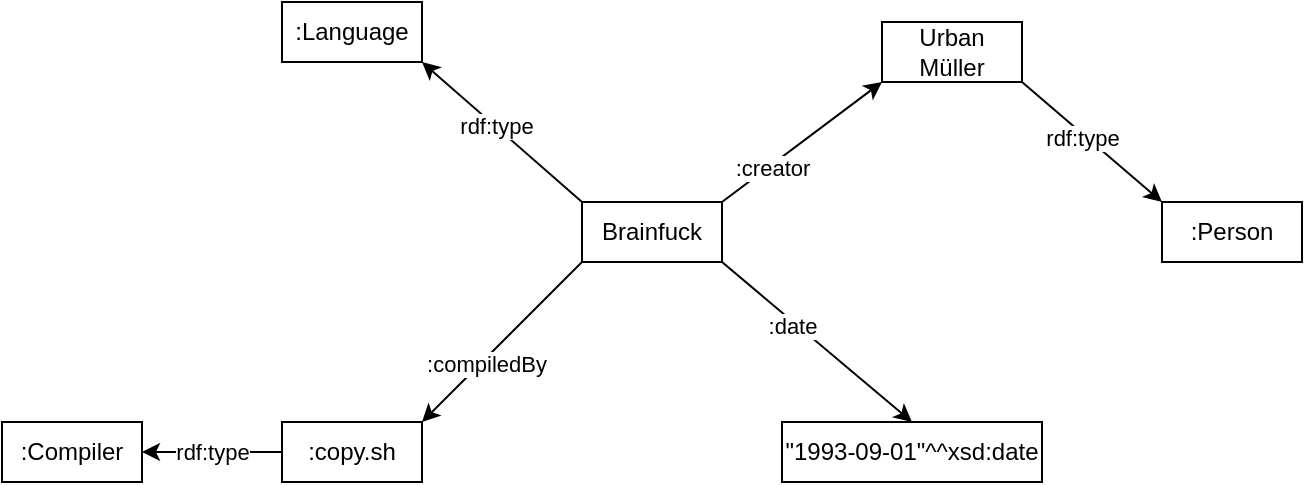 <mxfile version="22.1.5" type="device">
  <diagram name="Page-1" id="1yKIucM5vdOgJ_kGE98q">
    <mxGraphModel dx="1434" dy="800" grid="1" gridSize="10" guides="1" tooltips="1" connect="1" arrows="1" fold="1" page="1" pageScale="1" pageWidth="850" pageHeight="1100" math="0" shadow="0">
      <root>
        <mxCell id="0" />
        <mxCell id="1" parent="0" />
        <mxCell id="_taAfA5v00KtlvDbRlJR-1" value="Brainfuck" style="rounded=0;whiteSpace=wrap;html=1;" vertex="1" parent="1">
          <mxGeometry x="380" y="330" width="70" height="30" as="geometry" />
        </mxCell>
        <mxCell id="_taAfA5v00KtlvDbRlJR-2" value=":Language" style="rounded=0;whiteSpace=wrap;html=1;" vertex="1" parent="1">
          <mxGeometry x="230" y="230" width="70" height="30" as="geometry" />
        </mxCell>
        <mxCell id="_taAfA5v00KtlvDbRlJR-3" value="" style="endArrow=classic;html=1;rounded=0;entryX=1;entryY=1;entryDx=0;entryDy=0;exitX=0;exitY=0;exitDx=0;exitDy=0;" edge="1" parent="1" source="_taAfA5v00KtlvDbRlJR-1" target="_taAfA5v00KtlvDbRlJR-2">
          <mxGeometry width="50" height="50" relative="1" as="geometry">
            <mxPoint x="280" y="340" as="sourcePoint" />
            <mxPoint x="330" y="290" as="targetPoint" />
          </mxGeometry>
        </mxCell>
        <mxCell id="_taAfA5v00KtlvDbRlJR-4" value="rdf:type" style="edgeLabel;html=1;align=center;verticalAlign=middle;resizable=0;points=[];" vertex="1" connectable="0" parent="_taAfA5v00KtlvDbRlJR-3">
          <mxGeometry x="0.08" relative="1" as="geometry">
            <mxPoint as="offset" />
          </mxGeometry>
        </mxCell>
        <mxCell id="_taAfA5v00KtlvDbRlJR-5" value="Urban Müller" style="rounded=0;whiteSpace=wrap;html=1;" vertex="1" parent="1">
          <mxGeometry x="530" y="240" width="70" height="30" as="geometry" />
        </mxCell>
        <mxCell id="_taAfA5v00KtlvDbRlJR-7" value="" style="endArrow=classic;html=1;rounded=0;exitX=1;exitY=0;exitDx=0;exitDy=0;entryX=0;entryY=1;entryDx=0;entryDy=0;" edge="1" parent="1" source="_taAfA5v00KtlvDbRlJR-1" target="_taAfA5v00KtlvDbRlJR-5">
          <mxGeometry width="50" height="50" relative="1" as="geometry">
            <mxPoint x="480" y="320" as="sourcePoint" />
            <mxPoint x="530" y="270" as="targetPoint" />
          </mxGeometry>
        </mxCell>
        <mxCell id="_taAfA5v00KtlvDbRlJR-8" value=":creator" style="edgeLabel;html=1;align=center;verticalAlign=middle;resizable=0;points=[];" vertex="1" connectable="0" parent="_taAfA5v00KtlvDbRlJR-7">
          <mxGeometry x="-0.396" y="-1" relative="1" as="geometry">
            <mxPoint as="offset" />
          </mxGeometry>
        </mxCell>
        <mxCell id="_taAfA5v00KtlvDbRlJR-9" value=":Person" style="rounded=0;whiteSpace=wrap;html=1;" vertex="1" parent="1">
          <mxGeometry x="670" y="330" width="70" height="30" as="geometry" />
        </mxCell>
        <mxCell id="_taAfA5v00KtlvDbRlJR-10" value="" style="endArrow=classic;html=1;rounded=0;entryX=0;entryY=0;entryDx=0;entryDy=0;exitX=1;exitY=1;exitDx=0;exitDy=0;" edge="1" parent="1" source="_taAfA5v00KtlvDbRlJR-5" target="_taAfA5v00KtlvDbRlJR-9">
          <mxGeometry width="50" height="50" relative="1" as="geometry">
            <mxPoint x="580" y="340" as="sourcePoint" />
            <mxPoint x="630" y="290" as="targetPoint" />
          </mxGeometry>
        </mxCell>
        <mxCell id="_taAfA5v00KtlvDbRlJR-11" value="rdf:type" style="edgeLabel;html=1;align=center;verticalAlign=middle;resizable=0;points=[];" vertex="1" connectable="0" parent="_taAfA5v00KtlvDbRlJR-10">
          <mxGeometry x="-0.111" y="-2" relative="1" as="geometry">
            <mxPoint as="offset" />
          </mxGeometry>
        </mxCell>
        <mxCell id="_taAfA5v00KtlvDbRlJR-16" value="rdf:type" style="edgeStyle=orthogonalEdgeStyle;rounded=0;orthogonalLoop=1;jettySize=auto;html=1;entryX=1;entryY=0.5;entryDx=0;entryDy=0;" edge="1" parent="1" source="_taAfA5v00KtlvDbRlJR-12" target="_taAfA5v00KtlvDbRlJR-15">
          <mxGeometry relative="1" as="geometry" />
        </mxCell>
        <mxCell id="_taAfA5v00KtlvDbRlJR-12" value=":copy.sh" style="rounded=0;whiteSpace=wrap;html=1;" vertex="1" parent="1">
          <mxGeometry x="230" y="440" width="70" height="30" as="geometry" />
        </mxCell>
        <mxCell id="_taAfA5v00KtlvDbRlJR-13" value="" style="endArrow=classic;html=1;rounded=0;entryX=1;entryY=0;entryDx=0;entryDy=0;exitX=0;exitY=1;exitDx=0;exitDy=0;" edge="1" parent="1" source="_taAfA5v00KtlvDbRlJR-1" target="_taAfA5v00KtlvDbRlJR-12">
          <mxGeometry width="50" height="50" relative="1" as="geometry">
            <mxPoint x="370" y="450" as="sourcePoint" />
            <mxPoint x="420" y="400" as="targetPoint" />
          </mxGeometry>
        </mxCell>
        <mxCell id="_taAfA5v00KtlvDbRlJR-14" value=":compiledBy" style="edgeLabel;html=1;align=center;verticalAlign=middle;resizable=0;points=[];" vertex="1" connectable="0" parent="_taAfA5v00KtlvDbRlJR-13">
          <mxGeometry x="0.225" y="1" relative="1" as="geometry">
            <mxPoint y="1" as="offset" />
          </mxGeometry>
        </mxCell>
        <mxCell id="_taAfA5v00KtlvDbRlJR-15" value=":Compiler" style="rounded=0;whiteSpace=wrap;html=1;" vertex="1" parent="1">
          <mxGeometry x="90" y="440" width="70" height="30" as="geometry" />
        </mxCell>
        <mxCell id="_taAfA5v00KtlvDbRlJR-19" value="&quot;1993-09-01&quot;^^xsd:date" style="rounded=0;whiteSpace=wrap;html=1;" vertex="1" parent="1">
          <mxGeometry x="480" y="440" width="130" height="30" as="geometry" />
        </mxCell>
        <mxCell id="_taAfA5v00KtlvDbRlJR-20" value="" style="endArrow=classic;html=1;rounded=0;exitX=1;exitY=1;exitDx=0;exitDy=0;entryX=0.5;entryY=0;entryDx=0;entryDy=0;" edge="1" parent="1" source="_taAfA5v00KtlvDbRlJR-1" target="_taAfA5v00KtlvDbRlJR-19">
          <mxGeometry width="50" height="50" relative="1" as="geometry">
            <mxPoint x="450" y="440" as="sourcePoint" />
            <mxPoint x="500" y="390" as="targetPoint" />
          </mxGeometry>
        </mxCell>
        <mxCell id="_taAfA5v00KtlvDbRlJR-21" value=":date" style="edgeLabel;html=1;align=center;verticalAlign=middle;resizable=0;points=[];" vertex="1" connectable="0" parent="_taAfA5v00KtlvDbRlJR-20">
          <mxGeometry x="-0.237" y="-2" relative="1" as="geometry">
            <mxPoint as="offset" />
          </mxGeometry>
        </mxCell>
      </root>
    </mxGraphModel>
  </diagram>
</mxfile>
